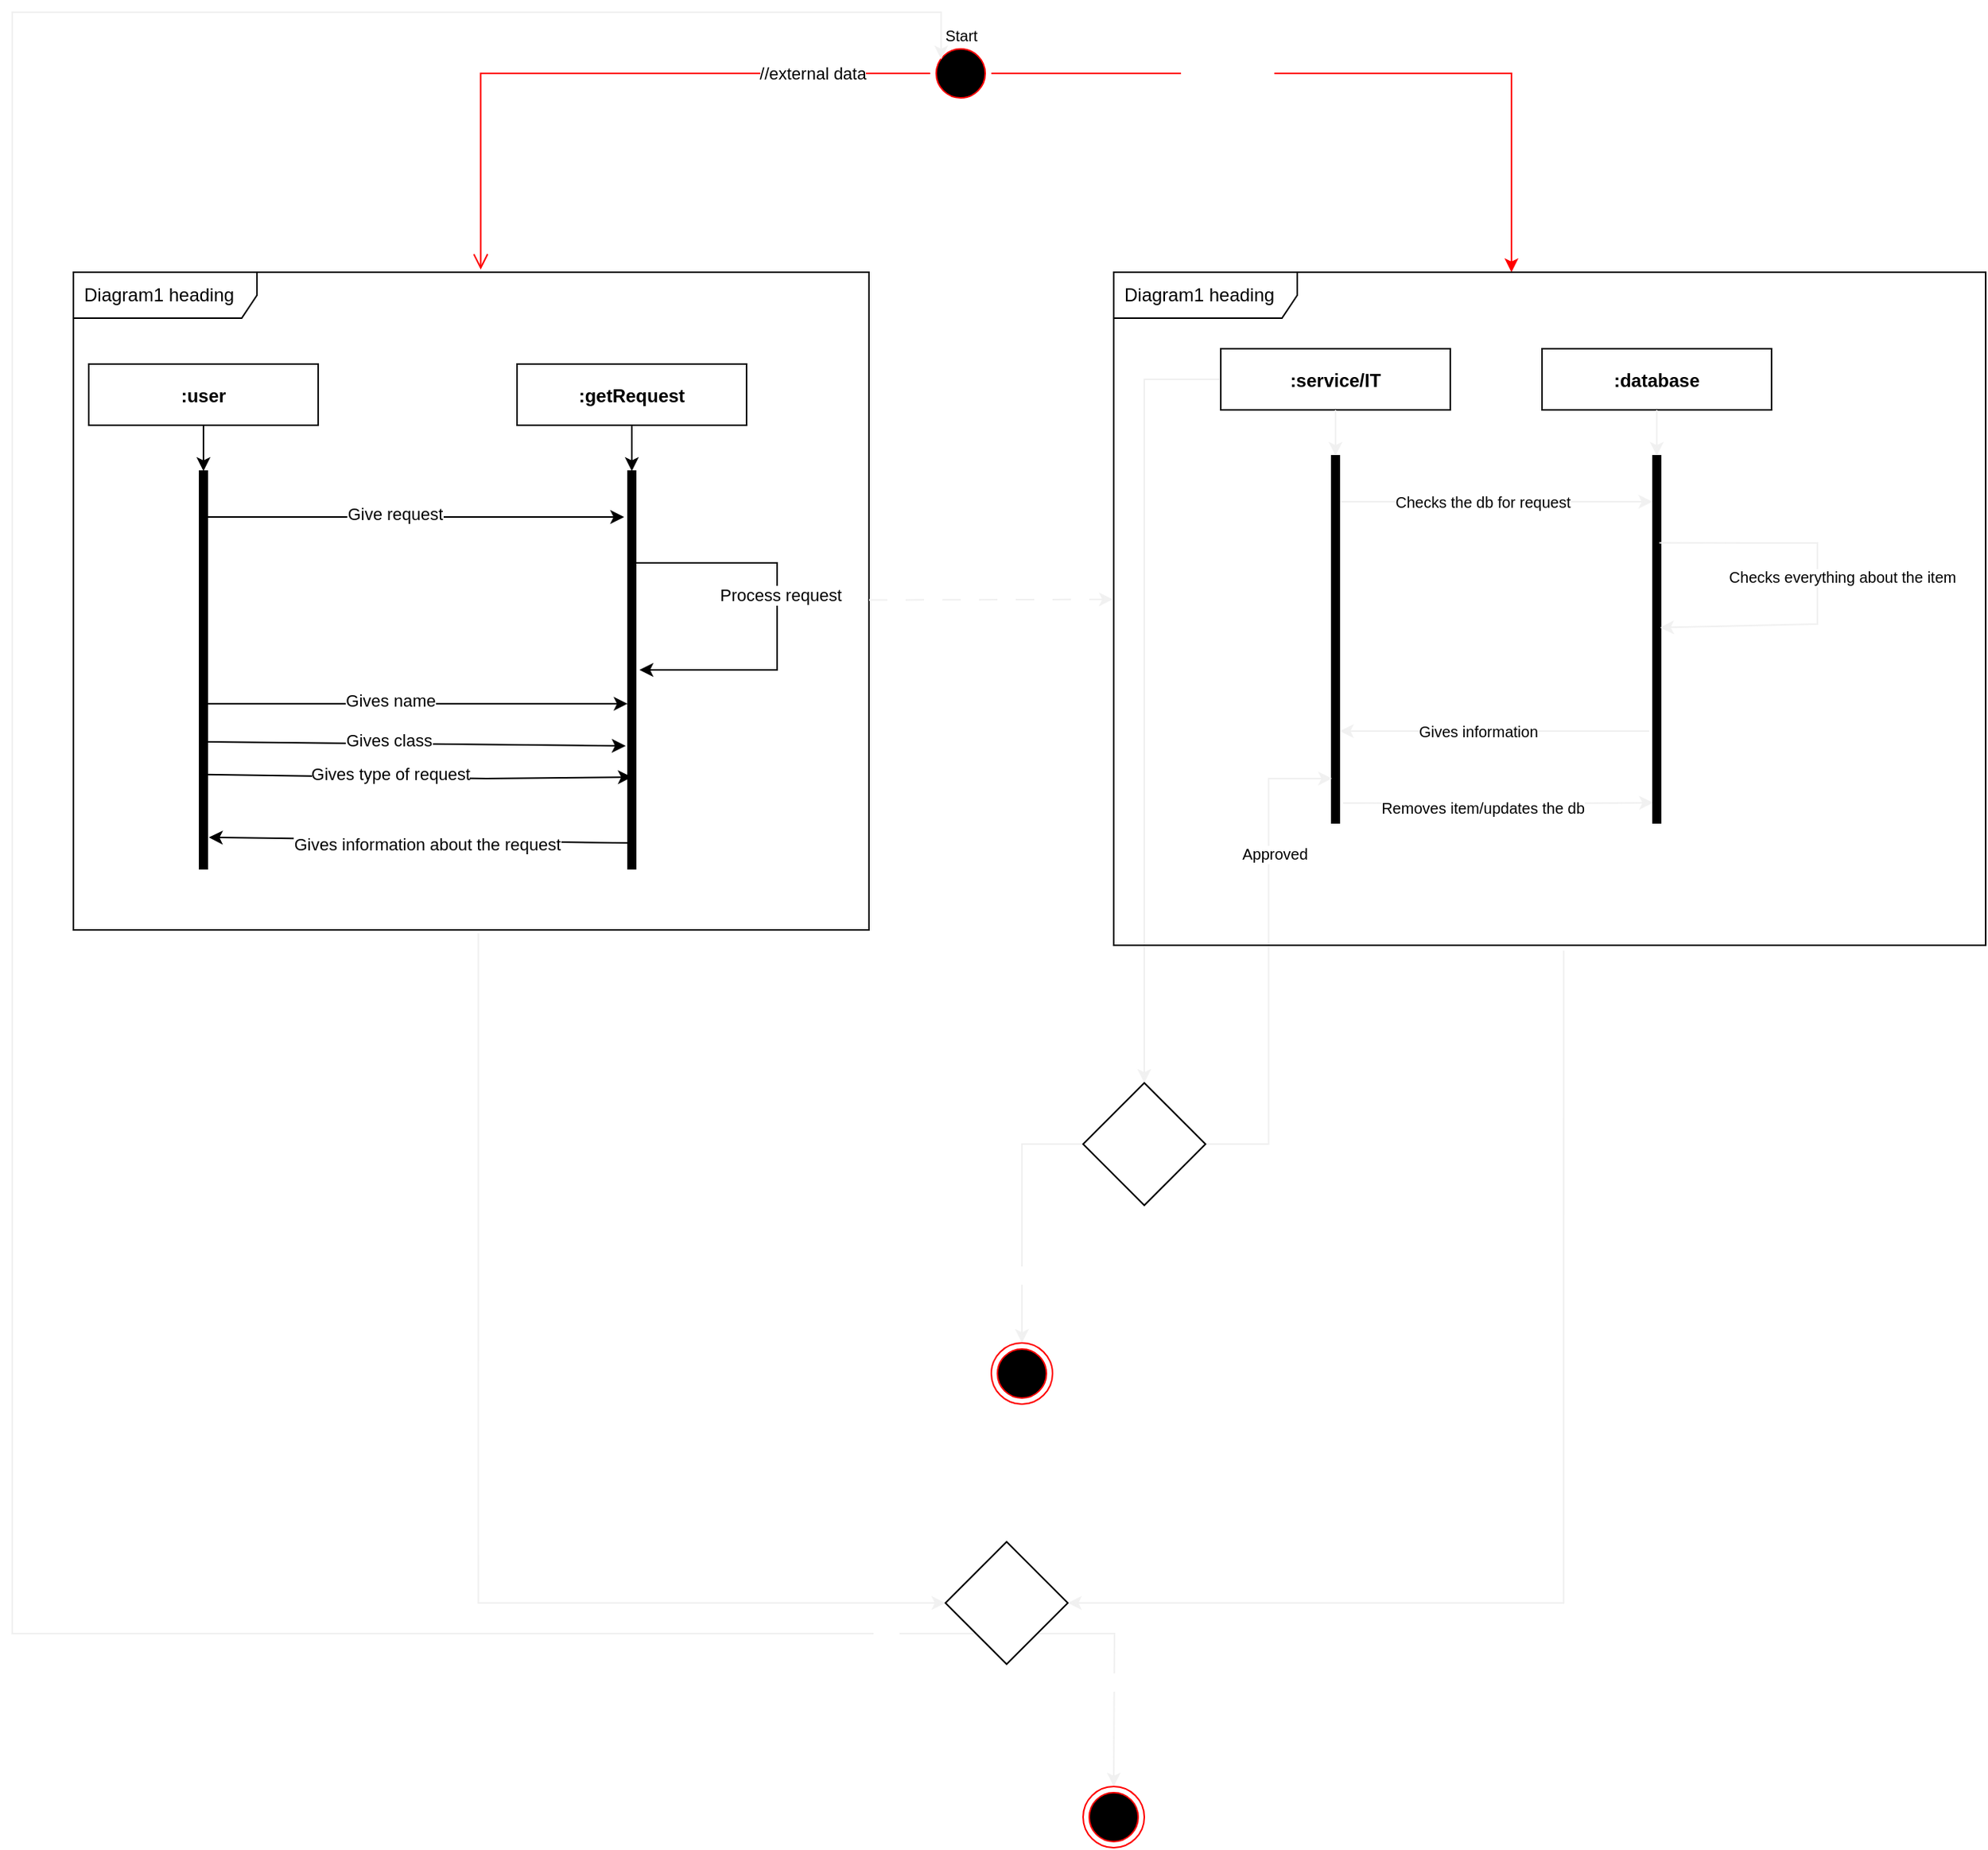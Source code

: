 <mxfile version="20.8.13" type="github">
  <diagram name="Page-1" id="AdRLsiDeHnI61Sd83OET">
    <mxGraphModel dx="1450" dy="985" grid="1" gridSize="10" guides="1" tooltips="1" connect="1" arrows="1" fold="1" page="0" pageScale="1" pageWidth="850" pageHeight="1100" math="0" shadow="0">
      <root>
        <mxCell id="0" />
        <mxCell id="1" parent="0" />
        <mxCell id="c4jTNOC0Oyew-YXJtR_K-36" style="edgeStyle=orthogonalEdgeStyle;rounded=0;orthogonalLoop=1;jettySize=auto;html=1;fontSize=10;labelBackgroundColor=#18141D;strokeColor=#FF0000;" parent="1" source="c4jTNOC0Oyew-YXJtR_K-2" edge="1">
          <mxGeometry relative="1" as="geometry">
            <mxPoint x="880" y="40" as="targetPoint" />
            <Array as="points">
              <mxPoint x="880" y="-90" />
              <mxPoint x="880" y="40" />
            </Array>
          </mxGeometry>
        </mxCell>
        <mxCell id="c4jTNOC0Oyew-YXJtR_K-38" value="//internal data" style="edgeLabel;html=1;align=center;verticalAlign=middle;resizable=0;points=[];fontSize=10;fontColor=#FFFFFF;" parent="c4jTNOC0Oyew-YXJtR_K-36" vertex="1" connectable="0">
          <mxGeometry x="-0.347" y="1" relative="1" as="geometry">
            <mxPoint as="offset" />
          </mxGeometry>
        </mxCell>
        <mxCell id="c4jTNOC0Oyew-YXJtR_K-2" value="" style="ellipse;html=1;shape=startState;fillColor=#000000;strokeColor=#ff0000;" parent="1" vertex="1">
          <mxGeometry x="500" y="-110" width="40" height="40" as="geometry" />
        </mxCell>
        <mxCell id="c4jTNOC0Oyew-YXJtR_K-3" value="" style="edgeStyle=orthogonalEdgeStyle;html=1;verticalAlign=bottom;endArrow=open;endSize=8;strokeColor=#ff0000;rounded=0;entryX=0.512;entryY=-0.004;entryDx=0;entryDy=0;entryPerimeter=0;" parent="1" source="c4jTNOC0Oyew-YXJtR_K-2" target="c4jTNOC0Oyew-YXJtR_K-34" edge="1">
          <mxGeometry relative="1" as="geometry">
            <mxPoint x="76.1" y="29.58" as="targetPoint" />
          </mxGeometry>
        </mxCell>
        <mxCell id="c4jTNOC0Oyew-YXJtR_K-5" value="//external data" style="edgeLabel;html=1;align=center;verticalAlign=middle;resizable=0;points=[];" parent="c4jTNOC0Oyew-YXJtR_K-3" vertex="1" connectable="0">
          <mxGeometry x="0.106" y="1" relative="1" as="geometry">
            <mxPoint x="156" y="-1" as="offset" />
          </mxGeometry>
        </mxCell>
        <mxCell id="c4jTNOC0Oyew-YXJtR_K-14" style="edgeStyle=orthogonalEdgeStyle;rounded=0;orthogonalLoop=1;jettySize=auto;html=1;" parent="1" source="c4jTNOC0Oyew-YXJtR_K-12" target="c4jTNOC0Oyew-YXJtR_K-13" edge="1">
          <mxGeometry relative="1" as="geometry" />
        </mxCell>
        <mxCell id="c4jTNOC0Oyew-YXJtR_K-12" value=":user" style="fontStyle=1;fillColor=none;" parent="1" vertex="1">
          <mxGeometry x="-50" y="100" width="150" height="40" as="geometry" />
        </mxCell>
        <mxCell id="c4jTNOC0Oyew-YXJtR_K-13" value="" style="html=1;points=[];perimeter=orthogonalPerimeter;fillColor=strokeColor;" parent="1" vertex="1">
          <mxGeometry x="22.5" y="170" width="5" height="260" as="geometry" />
        </mxCell>
        <mxCell id="c4jTNOC0Oyew-YXJtR_K-16" style="edgeStyle=orthogonalEdgeStyle;rounded=0;orthogonalLoop=1;jettySize=auto;html=1;" parent="1" source="c4jTNOC0Oyew-YXJtR_K-17" target="c4jTNOC0Oyew-YXJtR_K-18" edge="1">
          <mxGeometry relative="1" as="geometry" />
        </mxCell>
        <mxCell id="c4jTNOC0Oyew-YXJtR_K-17" value=":getRequest" style="fontStyle=1;fillColor=none;" parent="1" vertex="1">
          <mxGeometry x="230" y="100" width="150" height="40" as="geometry" />
        </mxCell>
        <mxCell id="c4jTNOC0Oyew-YXJtR_K-18" value="" style="html=1;points=[];perimeter=orthogonalPerimeter;fillColor=strokeColor;" parent="1" vertex="1">
          <mxGeometry x="302.5" y="170" width="5" height="260" as="geometry" />
        </mxCell>
        <mxCell id="c4jTNOC0Oyew-YXJtR_K-20" value="" style="edgeStyle=none;orthogonalLoop=1;jettySize=auto;html=1;rounded=0;" parent="1" edge="1">
          <mxGeometry width="100" relative="1" as="geometry">
            <mxPoint x="22.5" y="200" as="sourcePoint" />
            <mxPoint x="300" y="200" as="targetPoint" />
            <Array as="points" />
          </mxGeometry>
        </mxCell>
        <mxCell id="c4jTNOC0Oyew-YXJtR_K-21" value="Give request" style="edgeLabel;html=1;align=center;verticalAlign=middle;resizable=0;points=[];" parent="c4jTNOC0Oyew-YXJtR_K-20" vertex="1" connectable="0">
          <mxGeometry x="-0.084" y="2" relative="1" as="geometry">
            <mxPoint as="offset" />
          </mxGeometry>
        </mxCell>
        <mxCell id="c4jTNOC0Oyew-YXJtR_K-22" value="" style="edgeStyle=none;orthogonalLoop=1;jettySize=auto;html=1;rounded=0;" parent="1" edge="1">
          <mxGeometry width="100" relative="1" as="geometry">
            <mxPoint x="302.5" y="230" as="sourcePoint" />
            <mxPoint x="310" y="300" as="targetPoint" />
            <Array as="points">
              <mxPoint x="400" y="230" />
              <mxPoint x="400" y="300" />
            </Array>
          </mxGeometry>
        </mxCell>
        <mxCell id="c4jTNOC0Oyew-YXJtR_K-23" value="Process request" style="edgeLabel;html=1;align=center;verticalAlign=middle;resizable=0;points=[];" parent="c4jTNOC0Oyew-YXJtR_K-22" vertex="1" connectable="0">
          <mxGeometry x="-0.084" y="2" relative="1" as="geometry">
            <mxPoint as="offset" />
          </mxGeometry>
        </mxCell>
        <mxCell id="c4jTNOC0Oyew-YXJtR_K-24" value="" style="edgeStyle=none;orthogonalLoop=1;jettySize=auto;html=1;rounded=0;exitX=0.977;exitY=0.585;exitDx=0;exitDy=0;exitPerimeter=0;entryX=-0.049;entryY=0.585;entryDx=0;entryDy=0;entryPerimeter=0;" parent="1" source="c4jTNOC0Oyew-YXJtR_K-13" target="c4jTNOC0Oyew-YXJtR_K-18" edge="1">
          <mxGeometry width="100" relative="1" as="geometry">
            <mxPoint x="27.5" y="320" as="sourcePoint" />
            <mxPoint x="280" y="310" as="targetPoint" />
            <Array as="points" />
          </mxGeometry>
        </mxCell>
        <mxCell id="c4jTNOC0Oyew-YXJtR_K-25" value="Gives name" style="edgeLabel;html=1;align=center;verticalAlign=middle;resizable=0;points=[];" parent="c4jTNOC0Oyew-YXJtR_K-24" vertex="1" connectable="0">
          <mxGeometry x="-0.084" y="2" relative="1" as="geometry">
            <mxPoint x="-7" as="offset" />
          </mxGeometry>
        </mxCell>
        <mxCell id="c4jTNOC0Oyew-YXJtR_K-26" value="" style="edgeStyle=none;orthogonalLoop=1;jettySize=auto;html=1;rounded=0;exitX=1.022;exitY=0.681;exitDx=0;exitDy=0;exitPerimeter=0;entryX=-0.3;entryY=0.691;entryDx=0;entryDy=0;entryPerimeter=0;" parent="1" source="c4jTNOC0Oyew-YXJtR_K-13" target="c4jTNOC0Oyew-YXJtR_K-18" edge="1">
          <mxGeometry width="100" relative="1" as="geometry">
            <mxPoint x="37.385" y="332.1" as="sourcePoint" />
            <mxPoint x="312.255" y="332.1" as="targetPoint" />
            <Array as="points" />
          </mxGeometry>
        </mxCell>
        <mxCell id="c4jTNOC0Oyew-YXJtR_K-27" value="Gives class" style="edgeLabel;html=1;align=center;verticalAlign=middle;resizable=0;points=[];" parent="c4jTNOC0Oyew-YXJtR_K-26" vertex="1" connectable="0">
          <mxGeometry x="-0.084" y="2" relative="1" as="geometry">
            <mxPoint x="-7" as="offset" />
          </mxGeometry>
        </mxCell>
        <mxCell id="c4jTNOC0Oyew-YXJtR_K-28" value="" style="edgeStyle=none;orthogonalLoop=1;jettySize=auto;html=1;rounded=0;exitX=0.767;exitY=0.763;exitDx=0;exitDy=0;exitPerimeter=0;" parent="1" source="c4jTNOC0Oyew-YXJtR_K-13" edge="1">
          <mxGeometry width="100" relative="1" as="geometry">
            <mxPoint x="37.61" y="357.06" as="sourcePoint" />
            <mxPoint x="305" y="370" as="targetPoint" />
            <Array as="points">
              <mxPoint x="210" y="371" />
            </Array>
          </mxGeometry>
        </mxCell>
        <mxCell id="c4jTNOC0Oyew-YXJtR_K-29" value="Gives type of request" style="edgeLabel;html=1;align=center;verticalAlign=middle;resizable=0;points=[];" parent="c4jTNOC0Oyew-YXJtR_K-28" vertex="1" connectable="0">
          <mxGeometry x="-0.084" y="2" relative="1" as="geometry">
            <mxPoint x="-7" as="offset" />
          </mxGeometry>
        </mxCell>
        <mxCell id="c4jTNOC0Oyew-YXJtR_K-32" value="" style="edgeStyle=none;orthogonalLoop=1;jettySize=auto;html=1;rounded=0;exitX=0.162;exitY=0.935;exitDx=0;exitDy=0;exitPerimeter=0;entryX=1.21;entryY=0.921;entryDx=0;entryDy=0;entryPerimeter=0;" parent="1" source="c4jTNOC0Oyew-YXJtR_K-18" target="c4jTNOC0Oyew-YXJtR_K-13" edge="1">
          <mxGeometry width="100" relative="1" as="geometry">
            <mxPoint x="300" y="413" as="sourcePoint" />
            <mxPoint x="40" y="410" as="targetPoint" />
            <Array as="points" />
          </mxGeometry>
        </mxCell>
        <mxCell id="c4jTNOC0Oyew-YXJtR_K-33" value="Gives information about the request" style="edgeLabel;html=1;align=center;verticalAlign=middle;resizable=0;points=[];" parent="c4jTNOC0Oyew-YXJtR_K-32" vertex="1" connectable="0">
          <mxGeometry x="-0.084" y="2" relative="1" as="geometry">
            <mxPoint x="-7" as="offset" />
          </mxGeometry>
        </mxCell>
        <mxCell id="c4jTNOC0Oyew-YXJtR_K-73" style="edgeStyle=orthogonalEdgeStyle;rounded=0;orthogonalLoop=1;jettySize=auto;html=1;entryX=0;entryY=0.5;entryDx=0;entryDy=0;labelBackgroundColor=#18141D;strokeColor=#f0f0f0f0;fontSize=10;fontColor=#FFFFFF;exitX=0.509;exitY=1.005;exitDx=0;exitDy=0;exitPerimeter=0;" parent="1" source="c4jTNOC0Oyew-YXJtR_K-34" target="c4jTNOC0Oyew-YXJtR_K-72" edge="1">
          <mxGeometry relative="1" as="geometry">
            <Array as="points">
              <mxPoint x="205" y="910" />
            </Array>
          </mxGeometry>
        </mxCell>
        <mxCell id="c4jTNOC0Oyew-YXJtR_K-34" value="Diagram1 heading" style="shape=umlFrame;whiteSpace=wrap;html=1;width=120;height=30;boundedLbl=1;verticalAlign=middle;align=left;spacingLeft=5;fillColor=none;" parent="1" vertex="1">
          <mxGeometry x="-60" y="40" width="520" height="430" as="geometry" />
        </mxCell>
        <mxCell id="c4jTNOC0Oyew-YXJtR_K-35" value="Start" style="text;html=1;align=center;verticalAlign=middle;resizable=0;points=[];autosize=1;strokeColor=none;fillColor=none;fontSize=10;" parent="1" vertex="1">
          <mxGeometry x="500" y="-130" width="40" height="30" as="geometry" />
        </mxCell>
        <mxCell id="c4jTNOC0Oyew-YXJtR_K-58" style="edgeStyle=orthogonalEdgeStyle;rounded=0;orthogonalLoop=1;jettySize=auto;html=1;exitX=0;exitY=0.5;exitDx=0;exitDy=0;labelBackgroundColor=#18141D;strokeColor=#f0f0f0f0;fontSize=10;fontColor=#FFFFFF;" parent="1" source="c4jTNOC0Oyew-YXJtR_K-40" target="c4jTNOC0Oyew-YXJtR_K-59" edge="1">
          <mxGeometry relative="1" as="geometry">
            <mxPoint x="640" y="610" as="targetPoint" />
            <mxPoint x="690" y="390" as="sourcePoint" />
          </mxGeometry>
        </mxCell>
        <mxCell id="c4jTNOC0Oyew-YXJtR_K-40" value=":service/IT" style="fontStyle=1;fillColor=none;" parent="1" vertex="1">
          <mxGeometry x="690" y="90" width="150" height="40" as="geometry" />
        </mxCell>
        <mxCell id="c4jTNOC0Oyew-YXJtR_K-43" value="" style="edgeStyle=orthogonalEdgeStyle;rounded=0;orthogonalLoop=1;jettySize=auto;html=1;labelBackgroundColor=#18141D;strokeColor=#f0f0f0f0;fontSize=10;fontColor=#FFFFFF;" parent="1" source="c4jTNOC0Oyew-YXJtR_K-40" target="c4jTNOC0Oyew-YXJtR_K-42" edge="1">
          <mxGeometry relative="1" as="geometry" />
        </mxCell>
        <mxCell id="c4jTNOC0Oyew-YXJtR_K-49" style="edgeStyle=orthogonalEdgeStyle;rounded=0;orthogonalLoop=1;jettySize=auto;html=1;labelBackgroundColor=#18141D;strokeColor=#f0f0f0f0;fontSize=10;fontColor=#0000000;exitX=1.146;exitY=0.125;exitDx=0;exitDy=0;exitPerimeter=0;entryX=-0.077;entryY=0.125;entryDx=0;entryDy=0;entryPerimeter=0;" parent="1" source="c4jTNOC0Oyew-YXJtR_K-42" target="c4jTNOC0Oyew-YXJtR_K-46" edge="1">
          <mxGeometry relative="1" as="geometry">
            <mxPoint x="970" y="240" as="targetPoint" />
          </mxGeometry>
        </mxCell>
        <mxCell id="c4jTNOC0Oyew-YXJtR_K-50" value="Checks the db for request" style="edgeLabel;html=1;align=center;verticalAlign=middle;resizable=0;points=[];fontSize=10;fontColor=#0000000;" parent="c4jTNOC0Oyew-YXJtR_K-49" vertex="1" connectable="0">
          <mxGeometry x="-0.094" relative="1" as="geometry">
            <mxPoint as="offset" />
          </mxGeometry>
        </mxCell>
        <mxCell id="c4jTNOC0Oyew-YXJtR_K-54" style="edgeStyle=orthogonalEdgeStyle;rounded=0;orthogonalLoop=1;jettySize=auto;html=1;entryX=1.062;entryY=0.75;entryDx=0;entryDy=0;entryPerimeter=0;labelBackgroundColor=#18141D;strokeColor=#f0f0f0f0;fontSize=10;fontColor=#0000000;exitX=-0.5;exitY=0.75;exitDx=0;exitDy=0;exitPerimeter=0;" parent="1" source="c4jTNOC0Oyew-YXJtR_K-46" target="c4jTNOC0Oyew-YXJtR_K-42" edge="1">
          <mxGeometry relative="1" as="geometry" />
        </mxCell>
        <mxCell id="c4jTNOC0Oyew-YXJtR_K-55" value="Gives information" style="edgeLabel;html=1;align=center;verticalAlign=middle;resizable=0;points=[];fontSize=10;fontColor=#0000000;" parent="c4jTNOC0Oyew-YXJtR_K-54" vertex="1" connectable="0">
          <mxGeometry x="0.107" relative="1" as="geometry">
            <mxPoint as="offset" />
          </mxGeometry>
        </mxCell>
        <mxCell id="c4jTNOC0Oyew-YXJtR_K-67" style="edgeStyle=orthogonalEdgeStyle;rounded=0;orthogonalLoop=1;jettySize=auto;html=1;entryX=0.014;entryY=0.945;entryDx=0;entryDy=0;entryPerimeter=0;labelBackgroundColor=#18141D;strokeColor=#f0f0f0f0;fontSize=10;fontColor=#0000000;" parent="1" target="c4jTNOC0Oyew-YXJtR_K-46" edge="1">
          <mxGeometry relative="1" as="geometry">
            <mxPoint x="770" y="387" as="sourcePoint" />
          </mxGeometry>
        </mxCell>
        <mxCell id="c4jTNOC0Oyew-YXJtR_K-68" value="Removes item/updates the db" style="edgeLabel;html=1;align=center;verticalAlign=middle;resizable=0;points=[];fontSize=10;fontColor=#0000000;" parent="c4jTNOC0Oyew-YXJtR_K-67" vertex="1" connectable="0">
          <mxGeometry x="-0.188" y="-2" relative="1" as="geometry">
            <mxPoint x="8" as="offset" />
          </mxGeometry>
        </mxCell>
        <mxCell id="c4jTNOC0Oyew-YXJtR_K-42" value="" style="html=1;points=[];perimeter=orthogonalPerimeter;fillColor=strokeColor;fontSize=10;fontColor=#0000000;" parent="1" vertex="1">
          <mxGeometry x="762.5" y="160" width="5" height="240" as="geometry" />
        </mxCell>
        <mxCell id="c4jTNOC0Oyew-YXJtR_K-45" value=":database" style="fontStyle=1;fillColor=none;" parent="1" vertex="1">
          <mxGeometry x="900" y="90" width="150" height="40" as="geometry" />
        </mxCell>
        <mxCell id="c4jTNOC0Oyew-YXJtR_K-47" style="edgeStyle=orthogonalEdgeStyle;rounded=0;orthogonalLoop=1;jettySize=auto;html=1;labelBackgroundColor=#18141D;strokeColor=#f0f0f0f0;fontSize=10;fontColor=#FFFFFF;exitX=0.5;exitY=1;exitDx=0;exitDy=0;" parent="1" source="c4jTNOC0Oyew-YXJtR_K-45" target="c4jTNOC0Oyew-YXJtR_K-46" edge="1">
          <mxGeometry relative="1" as="geometry" />
        </mxCell>
        <mxCell id="c4jTNOC0Oyew-YXJtR_K-46" value="" style="html=1;points=[];perimeter=orthogonalPerimeter;fillColor=strokeColor;fontSize=10;fontColor=#0000000;" parent="1" vertex="1">
          <mxGeometry x="972.5" y="160" width="5" height="240" as="geometry" />
        </mxCell>
        <mxCell id="c4jTNOC0Oyew-YXJtR_K-48" value="" style="endArrow=classic;html=1;rounded=0;labelBackgroundColor=#18141D;strokeColor=#f0f0f0f0;fontSize=10;fontColor=#FFFFFF;dashed=1;dashPattern=12 12;entryX=-0.001;entryY=0.486;entryDx=0;entryDy=0;entryPerimeter=0;" parent="1" source="c4jTNOC0Oyew-YXJtR_K-34" target="c4jTNOC0Oyew-YXJtR_K-69" edge="1">
          <mxGeometry width="50" height="50" relative="1" as="geometry">
            <mxPoint x="330" y="370" as="sourcePoint" />
            <mxPoint x="530" y="255" as="targetPoint" />
          </mxGeometry>
        </mxCell>
        <mxCell id="c4jTNOC0Oyew-YXJtR_K-51" value="" style="endArrow=classic;html=1;rounded=0;labelBackgroundColor=#18141D;strokeColor=#f0f0f0f0;fontSize=10;fontColor=#0000000;exitX=0.837;exitY=0.237;exitDx=0;exitDy=0;exitPerimeter=0;entryX=0.929;entryY=0.468;entryDx=0;entryDy=0;entryPerimeter=0;" parent="1" source="c4jTNOC0Oyew-YXJtR_K-46" target="c4jTNOC0Oyew-YXJtR_K-46" edge="1">
          <mxGeometry width="50" height="50" relative="1" as="geometry">
            <mxPoint x="860" y="240" as="sourcePoint" />
            <mxPoint x="910" y="190" as="targetPoint" />
            <Array as="points">
              <mxPoint x="1080" y="217" />
              <mxPoint x="1080" y="235" />
              <mxPoint x="1080" y="270" />
            </Array>
          </mxGeometry>
        </mxCell>
        <mxCell id="c4jTNOC0Oyew-YXJtR_K-53" value="Checks everything about the item" style="edgeLabel;html=1;align=center;verticalAlign=middle;resizable=0;points=[];fontSize=10;fontColor=#0000000;" parent="c4jTNOC0Oyew-YXJtR_K-51" vertex="1" connectable="0">
          <mxGeometry x="-0.304" relative="1" as="geometry">
            <mxPoint x="29" y="22" as="offset" />
          </mxGeometry>
        </mxCell>
        <mxCell id="c4jTNOC0Oyew-YXJtR_K-60" style="edgeStyle=orthogonalEdgeStyle;rounded=0;orthogonalLoop=1;jettySize=auto;html=1;labelBackgroundColor=#18141D;strokeColor=#f0f0f0f0;fontSize=10;fontColor=#FFFFFF;entryX=0.049;entryY=0.879;entryDx=0;entryDy=0;entryPerimeter=0;" parent="1" source="c4jTNOC0Oyew-YXJtR_K-59" target="c4jTNOC0Oyew-YXJtR_K-42" edge="1">
          <mxGeometry relative="1" as="geometry">
            <mxPoint x="720" y="720" as="targetPoint" />
          </mxGeometry>
        </mxCell>
        <mxCell id="c4jTNOC0Oyew-YXJtR_K-63" value="Approved" style="edgeLabel;html=1;align=center;verticalAlign=middle;resizable=0;points=[];fontSize=10;fontColor=#0000000;" parent="c4jTNOC0Oyew-YXJtR_K-60" vertex="1" connectable="0">
          <mxGeometry x="0.439" y="-3" relative="1" as="geometry">
            <mxPoint as="offset" />
          </mxGeometry>
        </mxCell>
        <mxCell id="c4jTNOC0Oyew-YXJtR_K-61" style="edgeStyle=orthogonalEdgeStyle;rounded=0;orthogonalLoop=1;jettySize=auto;html=1;labelBackgroundColor=#18141D;strokeColor=#f0f0f0f0;fontSize=10;fontColor=#FFFFFF;" parent="1" source="c4jTNOC0Oyew-YXJtR_K-59" target="c4jTNOC0Oyew-YXJtR_K-64" edge="1">
          <mxGeometry relative="1" as="geometry">
            <mxPoint x="560" y="720" as="targetPoint" />
          </mxGeometry>
        </mxCell>
        <mxCell id="c4jTNOC0Oyew-YXJtR_K-62" value="Not approved" style="edgeLabel;html=1;align=center;verticalAlign=middle;resizable=0;points=[];fontSize=10;fontColor=#FFFFFF;" parent="c4jTNOC0Oyew-YXJtR_K-61" vertex="1" connectable="0">
          <mxGeometry x="0.469" relative="1" as="geometry">
            <mxPoint as="offset" />
          </mxGeometry>
        </mxCell>
        <mxCell id="c4jTNOC0Oyew-YXJtR_K-59" value="Asks HR" style="rhombus;whiteSpace=wrap;html=1;fontSize=10;fontColor=#FFFFFF;fillColor=none;" parent="1" vertex="1">
          <mxGeometry x="600" y="570" width="80" height="80" as="geometry" />
        </mxCell>
        <mxCell id="c4jTNOC0Oyew-YXJtR_K-64" value="" style="ellipse;html=1;shape=endState;fillColor=#000000;strokeColor=#ff0000;fontSize=10;fontColor=#FFFFFF;" parent="1" vertex="1">
          <mxGeometry x="540" y="740" width="40" height="40" as="geometry" />
        </mxCell>
        <mxCell id="c4jTNOC0Oyew-YXJtR_K-71" style="edgeStyle=orthogonalEdgeStyle;rounded=0;orthogonalLoop=1;jettySize=auto;html=1;labelBackgroundColor=#18141D;strokeColor=#f0f0f0f0;fontSize=10;fontColor=#FFFFFF;entryX=1;entryY=0.5;entryDx=0;entryDy=0;exitX=0.516;exitY=1.008;exitDx=0;exitDy=0;exitPerimeter=0;" parent="1" source="c4jTNOC0Oyew-YXJtR_K-69" target="c4jTNOC0Oyew-YXJtR_K-72" edge="1">
          <mxGeometry relative="1" as="geometry">
            <mxPoint x="700" y="840" as="targetPoint" />
            <Array as="points">
              <mxPoint x="914" y="910" />
            </Array>
          </mxGeometry>
        </mxCell>
        <mxCell id="c4jTNOC0Oyew-YXJtR_K-69" value="Diagram1 heading" style="shape=umlFrame;whiteSpace=wrap;html=1;width=120;height=30;boundedLbl=1;verticalAlign=middle;align=left;spacingLeft=5;fillColor=none;" parent="1" vertex="1">
          <mxGeometry x="620" y="40" width="570" height="440" as="geometry" />
        </mxCell>
        <mxCell id="c4jTNOC0Oyew-YXJtR_K-74" style="edgeStyle=orthogonalEdgeStyle;rounded=0;orthogonalLoop=1;jettySize=auto;html=1;exitX=0;exitY=1;exitDx=0;exitDy=0;labelBackgroundColor=#18141D;strokeColor=#f0f0f0f0;fontSize=10;fontColor=#FFFFFF;entryX=0.18;entryY=1.027;entryDx=0;entryDy=0;entryPerimeter=0;" parent="1" source="c4jTNOC0Oyew-YXJtR_K-72" target="c4jTNOC0Oyew-YXJtR_K-35" edge="1">
          <mxGeometry relative="1" as="geometry">
            <mxPoint x="40" y="920" as="targetPoint" />
            <Array as="points">
              <mxPoint x="-100" y="930" />
              <mxPoint x="-100" y="-130" />
              <mxPoint x="507" y="-130" />
            </Array>
          </mxGeometry>
        </mxCell>
        <mxCell id="c4jTNOC0Oyew-YXJtR_K-81" value="Yes" style="edgeLabel;html=1;align=center;verticalAlign=middle;resizable=0;points=[];fontSize=10;fontColor=#FFFFFF;" parent="c4jTNOC0Oyew-YXJtR_K-74" vertex="1" connectable="0">
          <mxGeometry x="-0.866" relative="1" as="geometry">
            <mxPoint x="97" as="offset" />
          </mxGeometry>
        </mxCell>
        <mxCell id="c4jTNOC0Oyew-YXJtR_K-76" style="edgeStyle=orthogonalEdgeStyle;rounded=0;orthogonalLoop=1;jettySize=auto;html=1;exitX=1;exitY=1;exitDx=0;exitDy=0;labelBackgroundColor=#18141D;strokeColor=#f0f0f0f0;fontSize=10;fontColor=#FFFFFF;" parent="1" source="c4jTNOC0Oyew-YXJtR_K-72" edge="1">
          <mxGeometry relative="1" as="geometry">
            <mxPoint x="620" y="1030.0" as="targetPoint" />
          </mxGeometry>
        </mxCell>
        <mxCell id="c4jTNOC0Oyew-YXJtR_K-77" value="No" style="edgeLabel;html=1;align=center;verticalAlign=middle;resizable=0;points=[];fontSize=10;fontColor=#FFFFFF;" parent="c4jTNOC0Oyew-YXJtR_K-76" vertex="1" connectable="0">
          <mxGeometry x="0.086" y="-2" relative="1" as="geometry">
            <mxPoint as="offset" />
          </mxGeometry>
        </mxCell>
        <mxCell id="c4jTNOC0Oyew-YXJtR_K-72" value="More requests" style="rhombus;whiteSpace=wrap;html=1;fontSize=10;fontColor=#FFFFFF;fillColor=none;" parent="1" vertex="1">
          <mxGeometry x="510" y="870" width="80" height="80" as="geometry" />
        </mxCell>
        <mxCell id="c4jTNOC0Oyew-YXJtR_K-79" value="" style="ellipse;html=1;shape=endState;fillColor=#000000;strokeColor=#ff0000;fontSize=10;fontColor=#FFFFFF;" parent="1" vertex="1">
          <mxGeometry x="600" y="1030" width="40" height="40" as="geometry" />
        </mxCell>
      </root>
    </mxGraphModel>
  </diagram>
</mxfile>
